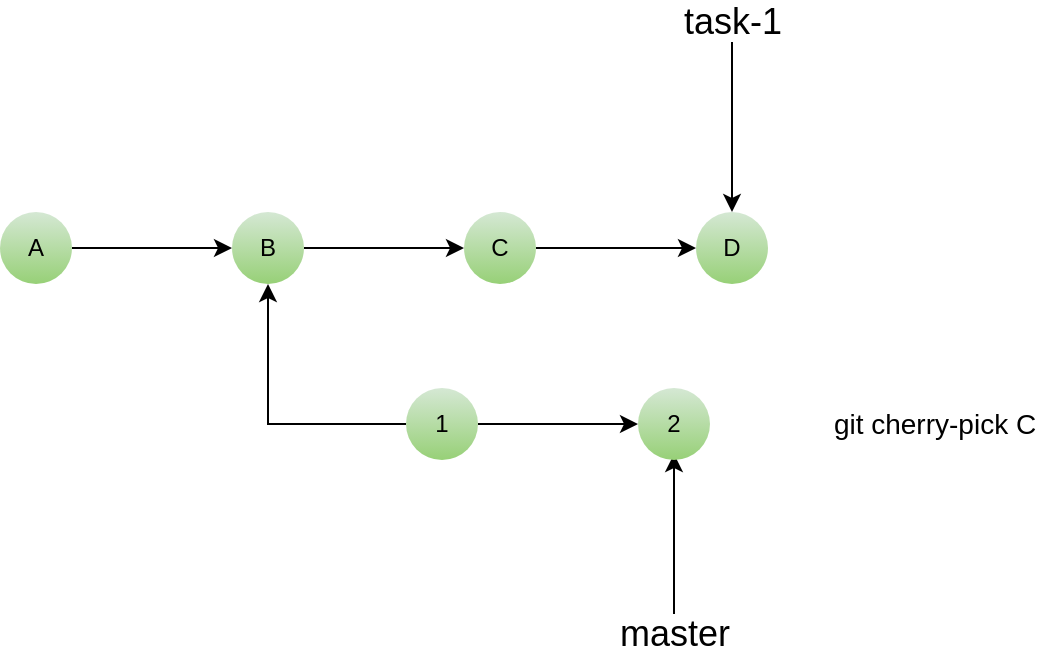 <mxfile version="14.9.0" type="device"><diagram id="JcVxrKTTXrEHzOJjhiyc" name="Page-1"><mxGraphModel dx="946" dy="989" grid="0" gridSize="10" guides="1" tooltips="1" connect="1" arrows="1" fold="1" page="0" pageScale="1" pageWidth="827" pageHeight="1169" math="0" shadow="0"><root><mxCell id="0"/><mxCell id="1" parent="0"/><mxCell id="8aLFqbGPqR_KzILMttJW-58" value="" style="edgeStyle=orthogonalEdgeStyle;rounded=0;orthogonalLoop=1;jettySize=auto;html=1;" edge="1" parent="1" source="8aLFqbGPqR_KzILMttJW-56" target="8aLFqbGPqR_KzILMttJW-57"><mxGeometry relative="1" as="geometry"/></mxCell><mxCell id="8aLFqbGPqR_KzILMttJW-56" value="A" style="ellipse;whiteSpace=wrap;html=1;aspect=fixed;gradientColor=#97d077;fillColor=#d5e8d4;strokeColor=none;" vertex="1" parent="1"><mxGeometry x="62" y="85" width="36" height="36" as="geometry"/></mxCell><mxCell id="8aLFqbGPqR_KzILMttJW-60" value="" style="edgeStyle=orthogonalEdgeStyle;rounded=0;orthogonalLoop=1;jettySize=auto;html=1;" edge="1" parent="1" source="8aLFqbGPqR_KzILMttJW-57" target="8aLFqbGPqR_KzILMttJW-59"><mxGeometry relative="1" as="geometry"/></mxCell><mxCell id="8aLFqbGPqR_KzILMttJW-57" value="B" style="ellipse;whiteSpace=wrap;html=1;aspect=fixed;gradientColor=#97d077;fillColor=#d5e8d4;strokeColor=none;" vertex="1" parent="1"><mxGeometry x="178" y="85" width="36" height="36" as="geometry"/></mxCell><mxCell id="8aLFqbGPqR_KzILMttJW-63" value="" style="edgeStyle=orthogonalEdgeStyle;rounded=0;orthogonalLoop=1;jettySize=auto;html=1;" edge="1" parent="1" source="8aLFqbGPqR_KzILMttJW-59" target="8aLFqbGPqR_KzILMttJW-62"><mxGeometry relative="1" as="geometry"/></mxCell><mxCell id="8aLFqbGPqR_KzILMttJW-59" value="C" style="ellipse;whiteSpace=wrap;html=1;aspect=fixed;gradientColor=#97d077;fillColor=#d5e8d4;strokeColor=none;" vertex="1" parent="1"><mxGeometry x="294" y="85" width="36" height="36" as="geometry"/></mxCell><mxCell id="8aLFqbGPqR_KzILMttJW-62" value="D" style="ellipse;whiteSpace=wrap;html=1;aspect=fixed;gradientColor=#97d077;fillColor=#d5e8d4;strokeColor=none;" vertex="1" parent="1"><mxGeometry x="410" y="85" width="36" height="36" as="geometry"/></mxCell><mxCell id="8aLFqbGPqR_KzILMttJW-65" style="edgeStyle=orthogonalEdgeStyle;rounded=0;orthogonalLoop=1;jettySize=auto;html=1;entryX=0.5;entryY=0;entryDx=0;entryDy=0;" edge="1" parent="1" source="8aLFqbGPqR_KzILMttJW-64" target="8aLFqbGPqR_KzILMttJW-62"><mxGeometry relative="1" as="geometry"/></mxCell><mxCell id="8aLFqbGPqR_KzILMttJW-64" value="&lt;font style=&quot;font-size: 18px&quot;&gt;task-1&lt;/font&gt;" style="text;html=1;align=center;verticalAlign=middle;resizable=0;points=[];autosize=1;strokeColor=none;" vertex="1" parent="1"><mxGeometry x="398.5" y="-20" width="59" height="20" as="geometry"/></mxCell><mxCell id="8aLFqbGPqR_KzILMttJW-67" style="edgeStyle=orthogonalEdgeStyle;rounded=0;orthogonalLoop=1;jettySize=auto;html=1;entryX=0.5;entryY=1;entryDx=0;entryDy=0;" edge="1" parent="1" source="8aLFqbGPqR_KzILMttJW-66"><mxGeometry relative="1" as="geometry"><mxPoint x="399" y="206" as="targetPoint"/></mxGeometry></mxCell><mxCell id="8aLFqbGPqR_KzILMttJW-66" value="&lt;font style=&quot;font-size: 18px&quot;&gt;master&lt;/font&gt;" style="text;html=1;align=center;verticalAlign=middle;resizable=0;points=[];autosize=1;strokeColor=none;" vertex="1" parent="1"><mxGeometry x="366.5" y="286" width="65" height="20" as="geometry"/></mxCell><mxCell id="8aLFqbGPqR_KzILMttJW-70" value="" style="edgeStyle=orthogonalEdgeStyle;rounded=0;orthogonalLoop=1;jettySize=auto;html=1;" edge="1" parent="1" source="8aLFqbGPqR_KzILMttJW-68" target="8aLFqbGPqR_KzILMttJW-69"><mxGeometry relative="1" as="geometry"/></mxCell><mxCell id="8aLFqbGPqR_KzILMttJW-71" style="edgeStyle=orthogonalEdgeStyle;rounded=0;orthogonalLoop=1;jettySize=auto;html=1;" edge="1" parent="1" source="8aLFqbGPqR_KzILMttJW-68" target="8aLFqbGPqR_KzILMttJW-57"><mxGeometry relative="1" as="geometry"/></mxCell><mxCell id="8aLFqbGPqR_KzILMttJW-68" value="1" style="ellipse;whiteSpace=wrap;html=1;aspect=fixed;gradientColor=#97d077;fillColor=#d5e8d4;strokeColor=none;" vertex="1" parent="1"><mxGeometry x="265" y="173" width="36" height="36" as="geometry"/></mxCell><mxCell id="8aLFqbGPqR_KzILMttJW-69" value="2" style="ellipse;whiteSpace=wrap;html=1;aspect=fixed;gradientColor=#97d077;fillColor=#d5e8d4;strokeColor=none;" vertex="1" parent="1"><mxGeometry x="381" y="173" width="36" height="36" as="geometry"/></mxCell><mxCell id="8aLFqbGPqR_KzILMttJW-72" value="&lt;font style=&quot;font-size: 14px&quot;&gt;git cherry-pick C&lt;/font&gt;" style="text;html=1;align=center;verticalAlign=middle;resizable=0;points=[];autosize=1;strokeColor=none;" vertex="1" parent="1"><mxGeometry x="473" y="181.5" width="111" height="19" as="geometry"/></mxCell></root></mxGraphModel></diagram></mxfile>